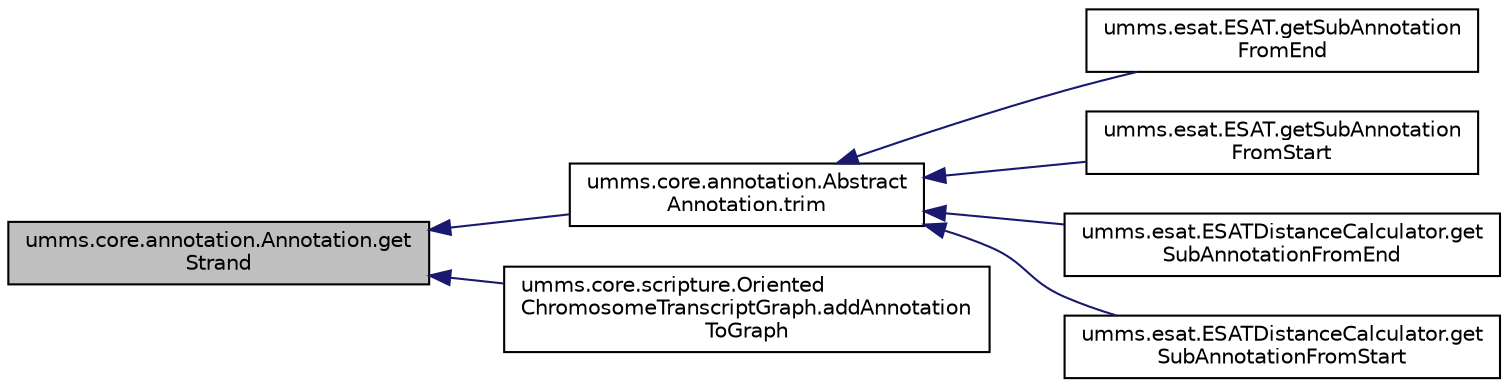digraph "umms.core.annotation.Annotation.getStrand"
{
  edge [fontname="Helvetica",fontsize="10",labelfontname="Helvetica",labelfontsize="10"];
  node [fontname="Helvetica",fontsize="10",shape=record];
  rankdir="LR";
  Node1 [label="umms.core.annotation.Annotation.get\lStrand",height=0.2,width=0.4,color="black", fillcolor="grey75", style="filled" fontcolor="black"];
  Node1 -> Node2 [dir="back",color="midnightblue",fontsize="10",style="solid"];
  Node2 [label="umms.core.annotation.Abstract\lAnnotation.trim",height=0.2,width=0.4,color="black", fillcolor="white", style="filled",URL="$classumms_1_1core_1_1annotation_1_1_abstract_annotation.html#a7101ed1a3444755c06346f6bdb4bdbd0"];
  Node2 -> Node3 [dir="back",color="midnightblue",fontsize="10",style="solid"];
  Node3 [label="umms.esat.ESAT.getSubAnnotation\lFromEnd",height=0.2,width=0.4,color="black", fillcolor="white", style="filled",URL="$classumms_1_1esat_1_1_e_s_a_t.html#aeb4346e593752ad30a10e4c59026e85d"];
  Node2 -> Node4 [dir="back",color="midnightblue",fontsize="10",style="solid"];
  Node4 [label="umms.esat.ESAT.getSubAnnotation\lFromStart",height=0.2,width=0.4,color="black", fillcolor="white", style="filled",URL="$classumms_1_1esat_1_1_e_s_a_t.html#a46150c22de56265a4175d196b4f50ae2"];
  Node2 -> Node5 [dir="back",color="midnightblue",fontsize="10",style="solid"];
  Node5 [label="umms.esat.ESATDistanceCalculator.get\lSubAnnotationFromEnd",height=0.2,width=0.4,color="black", fillcolor="white", style="filled",URL="$classumms_1_1esat_1_1_e_s_a_t_distance_calculator.html#a8991dbfa8390362b7401aa10aa78a753"];
  Node2 -> Node6 [dir="back",color="midnightblue",fontsize="10",style="solid"];
  Node6 [label="umms.esat.ESATDistanceCalculator.get\lSubAnnotationFromStart",height=0.2,width=0.4,color="black", fillcolor="white", style="filled",URL="$classumms_1_1esat_1_1_e_s_a_t_distance_calculator.html#aa651a5a0773a942db8851c56201b1316"];
  Node1 -> Node7 [dir="back",color="midnightblue",fontsize="10",style="solid"];
  Node7 [label="umms.core.scripture.Oriented\lChromosomeTranscriptGraph.addAnnotation\lToGraph",height=0.2,width=0.4,color="black", fillcolor="white", style="filled",URL="$classumms_1_1core_1_1scripture_1_1_oriented_chromosome_transcript_graph.html#a2d265cc21a1b11e2a089c5d8f2d9a872"];
}
